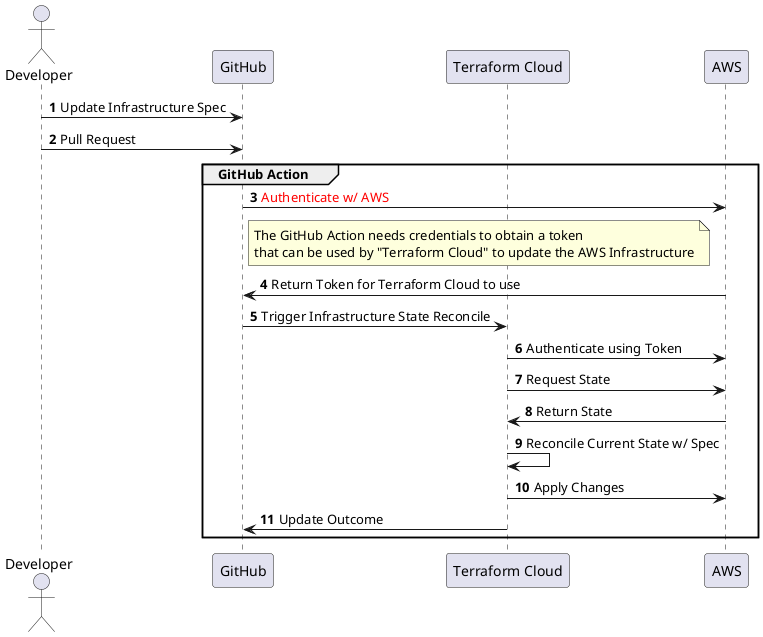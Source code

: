 @startuml
'https://plantuml.com/sequence-diagram
autonumber

actor Developer as dev
participant GitHub as gh
participant "Terraform Cloud" as tfc
participant AWS as aws

dev -> gh: Update Infrastructure Spec
dev -> gh: Pull Request

group GitHub Action
gh -> aws: <font color=red>Authenticate w/ AWS</font>

note right of gh: The GitHub Action needs credentials to obtain a token\nthat can be used by "Terraform Cloud" to update the AWS Infrastructure

aws -> gh: Return Token for Terraform Cloud to use
gh -> tfc: Trigger Infrastructure State Reconcile
tfc -> aws: Authenticate using Token
tfc -> aws: Request State
aws -> tfc: Return State
tfc -> tfc: Reconcile Current State w/ Spec
tfc -> aws: Apply Changes
tfc -> gh: Update Outcome
end

@enduml